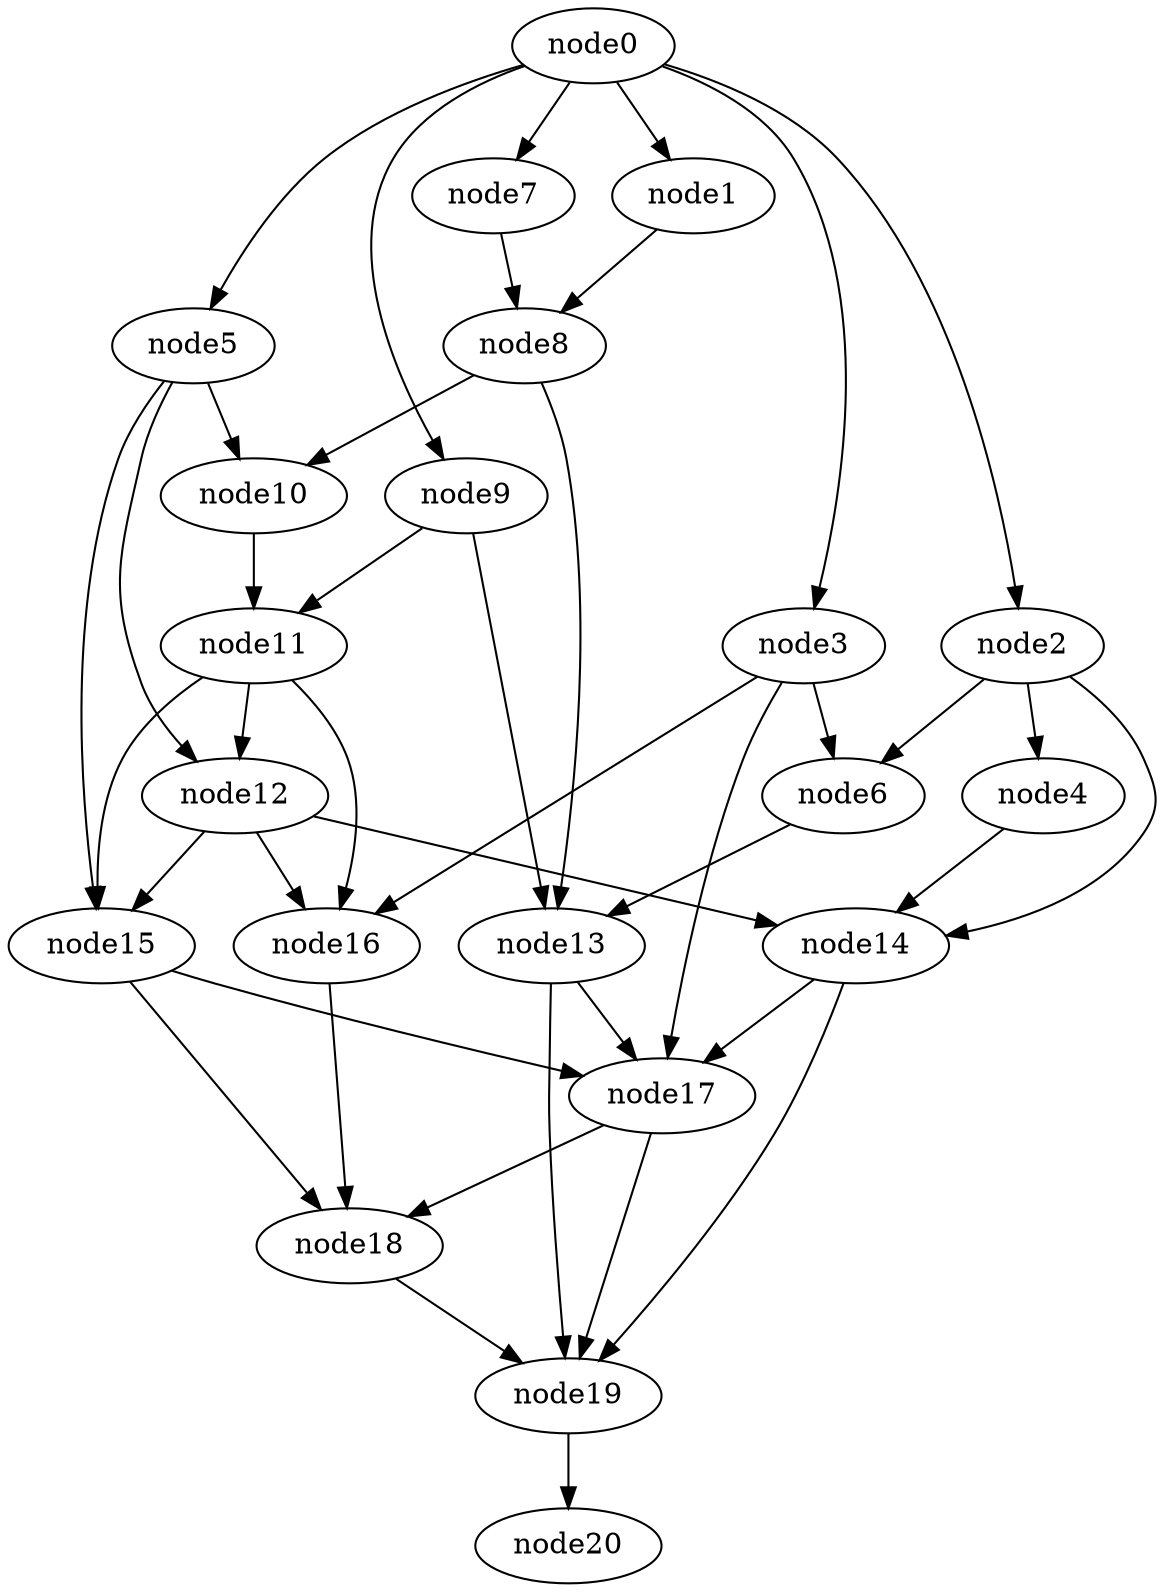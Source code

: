 digraph g{
	node20
	node19 -> node20
	node18 -> node19
	node17 -> node19
	node17 -> node18
	node16 -> node18
	node15 -> node18
	node15 -> node17
	node14 -> node19
	node14 -> node17
	node13 -> node19
	node13 -> node17
	node12 -> node16
	node12 -> node15
	node12 -> node14
	node11 -> node16
	node11 -> node15
	node11 -> node12
	node10 -> node11
	node9 -> node13
	node9 -> node11
	node8 -> node13
	node8 -> node10
	node7 -> node8
	node6 -> node13
	node5 -> node15
	node5 -> node12
	node5 -> node10
	node4 -> node14
	node3 -> node17
	node3 -> node16
	node3 -> node6
	node2 -> node14
	node2 -> node6
	node2 -> node4
	node1 -> node8
	node0 -> node9
	node0 -> node7
	node0 -> node5
	node0 -> node3
	node0 -> node2
	node0 -> node1
}
